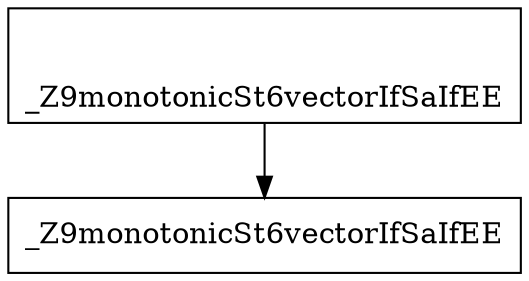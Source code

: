 digraph {
node [shape=box];
"

_Z9monotonicSt6vectorIfSaIfEE" -> "_Z9monotonicSt6vectorIfSaIfEE";

}